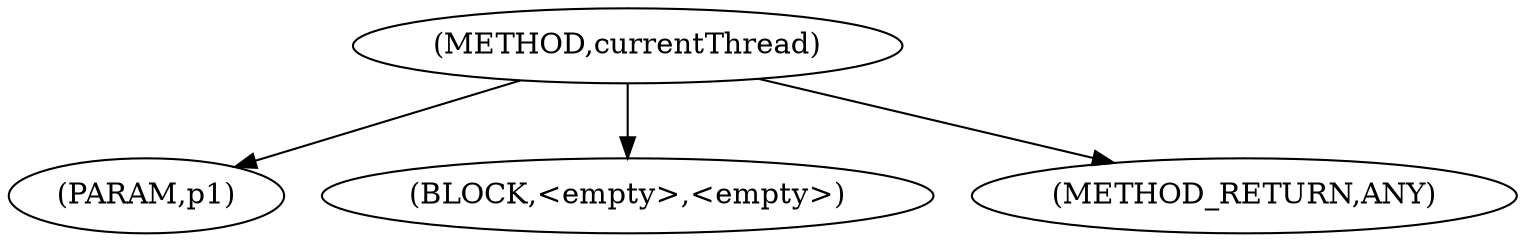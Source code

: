 digraph "currentThread" {  
"287" [label = <(METHOD,currentThread)> ]
"288" [label = <(PARAM,p1)> ]
"289" [label = <(BLOCK,&lt;empty&gt;,&lt;empty&gt;)> ]
"290" [label = <(METHOD_RETURN,ANY)> ]
  "287" -> "288" 
  "287" -> "289" 
  "287" -> "290" 
}
